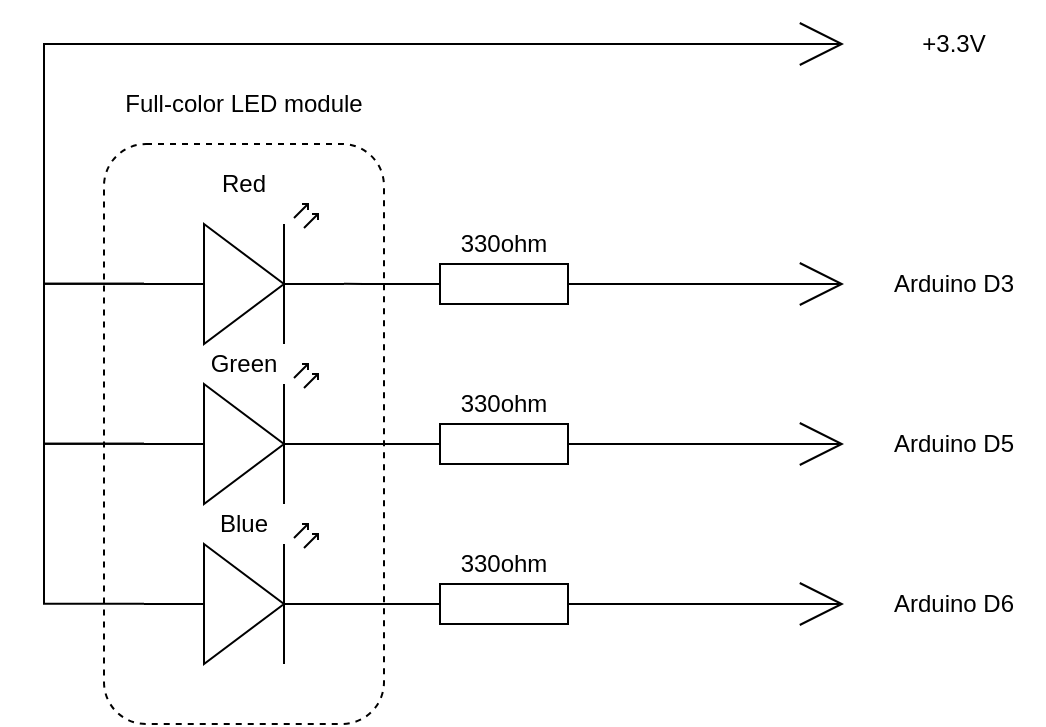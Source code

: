 <mxfile version="13.6.5">
    <diagram id="6hGFLwfOUW9BJ-s0fimq" name="Page-1">
        <mxGraphModel dx="672" dy="617" grid="1" gridSize="10" guides="1" tooltips="1" connect="1" arrows="1" fold="1" page="1" pageScale="1" pageWidth="827" pageHeight="1169" math="0" shadow="0">
            <root>
                <mxCell id="0"/>
                <mxCell id="1" parent="0"/>
                <mxCell id="22" value="" style="rounded=1;whiteSpace=wrap;html=1;dashed=1;" vertex="1" parent="1">
                    <mxGeometry x="150" y="250" width="140" height="290" as="geometry"/>
                </mxCell>
                <mxCell id="2" value="" style="endArrow=open;html=1;strokeWidth=1;endFill=0;endSize=20;exitX=1;exitY=0.5;exitDx=0;exitDy=0;exitPerimeter=0;" edge="1" parent="1" source="9">
                    <mxGeometry width="100" relative="1" as="geometry">
                        <mxPoint x="420" y="320" as="sourcePoint"/>
                        <mxPoint x="520" y="320" as="targetPoint"/>
                    </mxGeometry>
                </mxCell>
                <mxCell id="3" value="" style="endArrow=open;html=1;strokeWidth=1;endFill=0;endSize=20;exitX=1;exitY=0.5;exitDx=0;exitDy=0;exitPerimeter=0;" edge="1" parent="1" source="10">
                    <mxGeometry width="100" relative="1" as="geometry">
                        <mxPoint x="420" y="400" as="sourcePoint"/>
                        <mxPoint x="520" y="400" as="targetPoint"/>
                    </mxGeometry>
                </mxCell>
                <mxCell id="4" value="" style="endArrow=open;html=1;strokeWidth=1;endFill=0;endSize=20;exitX=1;exitY=0.5;exitDx=0;exitDy=0;exitPerimeter=0;" edge="1" parent="1" source="11">
                    <mxGeometry width="100" relative="1" as="geometry">
                        <mxPoint x="420" y="480" as="sourcePoint"/>
                        <mxPoint x="520" y="480" as="targetPoint"/>
                    </mxGeometry>
                </mxCell>
                <mxCell id="5" value="" style="verticalLabelPosition=bottom;shadow=0;dashed=0;align=center;html=1;verticalAlign=top;shape=mxgraph.electrical.opto_electronics.led_2;pointerEvents=1;" vertex="1" parent="1">
                    <mxGeometry x="170" y="280" width="100" height="70" as="geometry"/>
                </mxCell>
                <mxCell id="30" style="edgeStyle=orthogonalEdgeStyle;rounded=0;orthogonalLoop=1;jettySize=auto;html=1;exitX=0;exitY=0.57;exitDx=0;exitDy=0;exitPerimeter=0;entryX=0;entryY=0.57;entryDx=0;entryDy=0;endArrow=none;endFill=0;entryPerimeter=0;" edge="1" parent="1" source="6" target="5">
                    <mxGeometry relative="1" as="geometry">
                        <Array as="points">
                            <mxPoint x="120" y="400"/>
                            <mxPoint x="120" y="320"/>
                        </Array>
                    </mxGeometry>
                </mxCell>
                <mxCell id="6" value="" style="verticalLabelPosition=bottom;shadow=0;dashed=0;align=center;html=1;verticalAlign=top;shape=mxgraph.electrical.opto_electronics.led_2;pointerEvents=1;" vertex="1" parent="1">
                    <mxGeometry x="170" y="360" width="100" height="70" as="geometry"/>
                </mxCell>
                <mxCell id="31" style="edgeStyle=orthogonalEdgeStyle;rounded=0;orthogonalLoop=1;jettySize=auto;html=1;exitX=0;exitY=0.57;exitDx=0;exitDy=0;exitPerimeter=0;entryX=0;entryY=0.57;entryDx=0;entryDy=0;entryPerimeter=0;endArrow=none;endFill=0;" edge="1" parent="1" source="7" target="6">
                    <mxGeometry relative="1" as="geometry">
                        <Array as="points">
                            <mxPoint x="120" y="480"/>
                            <mxPoint x="120" y="400"/>
                        </Array>
                    </mxGeometry>
                </mxCell>
                <mxCell id="7" value="" style="verticalLabelPosition=bottom;shadow=0;dashed=0;align=center;html=1;verticalAlign=top;shape=mxgraph.electrical.opto_electronics.led_2;pointerEvents=1;" vertex="1" parent="1">
                    <mxGeometry x="170" y="440" width="100" height="70" as="geometry"/>
                </mxCell>
                <mxCell id="15" style="edgeStyle=orthogonalEdgeStyle;rounded=0;orthogonalLoop=1;jettySize=auto;html=1;entryX=1;entryY=0.57;entryDx=0;entryDy=0;entryPerimeter=0;endArrow=none;endFill=0;" edge="1" parent="1" source="9" target="5">
                    <mxGeometry relative="1" as="geometry"/>
                </mxCell>
                <mxCell id="9" value="" style="pointerEvents=1;verticalLabelPosition=bottom;shadow=0;dashed=0;align=center;html=1;verticalAlign=top;shape=mxgraph.electrical.resistors.resistor_1;" vertex="1" parent="1">
                    <mxGeometry x="300" y="310" width="100" height="20" as="geometry"/>
                </mxCell>
                <mxCell id="14" style="edgeStyle=orthogonalEdgeStyle;rounded=0;orthogonalLoop=1;jettySize=auto;html=1;exitX=0;exitY=0.5;exitDx=0;exitDy=0;exitPerimeter=0;entryX=1;entryY=0.57;entryDx=0;entryDy=0;entryPerimeter=0;endArrow=none;endFill=0;" edge="1" parent="1" source="10" target="6">
                    <mxGeometry relative="1" as="geometry"/>
                </mxCell>
                <mxCell id="10" value="" style="pointerEvents=1;verticalLabelPosition=bottom;shadow=0;dashed=0;align=center;html=1;verticalAlign=top;shape=mxgraph.electrical.resistors.resistor_1;" vertex="1" parent="1">
                    <mxGeometry x="300" y="390" width="100" height="20" as="geometry"/>
                </mxCell>
                <mxCell id="12" style="edgeStyle=orthogonalEdgeStyle;rounded=0;orthogonalLoop=1;jettySize=auto;html=1;exitX=0;exitY=0.5;exitDx=0;exitDy=0;exitPerimeter=0;entryX=1;entryY=0.57;entryDx=0;entryDy=0;entryPerimeter=0;endArrow=none;endFill=0;" edge="1" parent="1" source="11" target="7">
                    <mxGeometry relative="1" as="geometry"/>
                </mxCell>
                <mxCell id="11" value="" style="pointerEvents=1;verticalLabelPosition=bottom;shadow=0;dashed=0;align=center;html=1;verticalAlign=top;shape=mxgraph.electrical.resistors.resistor_1;" vertex="1" parent="1">
                    <mxGeometry x="300" y="470" width="100" height="20" as="geometry"/>
                </mxCell>
                <mxCell id="16" value="330ohm" style="text;html=1;strokeColor=none;fillColor=none;align=center;verticalAlign=middle;whiteSpace=wrap;rounded=0;" vertex="1" parent="1">
                    <mxGeometry x="330" y="290" width="40" height="20" as="geometry"/>
                </mxCell>
                <mxCell id="18" value="330ohm" style="text;html=1;strokeColor=none;fillColor=none;align=center;verticalAlign=middle;whiteSpace=wrap;rounded=0;" vertex="1" parent="1">
                    <mxGeometry x="330" y="370" width="40" height="20" as="geometry"/>
                </mxCell>
                <mxCell id="19" value="330ohm" style="text;html=1;strokeColor=none;fillColor=none;align=center;verticalAlign=middle;whiteSpace=wrap;rounded=0;" vertex="1" parent="1">
                    <mxGeometry x="330" y="450" width="40" height="20" as="geometry"/>
                </mxCell>
                <mxCell id="24" value="Full-color LED module" style="text;html=1;strokeColor=none;fillColor=none;align=center;verticalAlign=middle;whiteSpace=wrap;rounded=0;dashed=1;" vertex="1" parent="1">
                    <mxGeometry x="130" y="220" width="180" height="20" as="geometry"/>
                </mxCell>
                <mxCell id="25" value="Arduino D3" style="text;html=1;strokeColor=none;fillColor=none;align=center;verticalAlign=middle;whiteSpace=wrap;rounded=0;dashed=1;" vertex="1" parent="1">
                    <mxGeometry x="530" y="310" width="90" height="20" as="geometry"/>
                </mxCell>
                <mxCell id="26" value="Arduino D5" style="text;html=1;strokeColor=none;fillColor=none;align=center;verticalAlign=middle;whiteSpace=wrap;rounded=0;dashed=1;" vertex="1" parent="1">
                    <mxGeometry x="530" y="390" width="90" height="20" as="geometry"/>
                </mxCell>
                <mxCell id="27" value="Arduino D6" style="text;html=1;strokeColor=none;fillColor=none;align=center;verticalAlign=middle;whiteSpace=wrap;rounded=0;dashed=1;" vertex="1" parent="1">
                    <mxGeometry x="530" y="470" width="90" height="20" as="geometry"/>
                </mxCell>
                <mxCell id="28" value="" style="endArrow=open;html=1;strokeWidth=1;endFill=0;endSize=20;exitX=0;exitY=0.57;exitDx=0;exitDy=0;exitPerimeter=0;edgeStyle=orthogonalEdgeStyle;rounded=0;" edge="1" parent="1" source="5">
                    <mxGeometry width="100" relative="1" as="geometry">
                        <mxPoint x="400" y="200" as="sourcePoint"/>
                        <mxPoint x="520" y="200" as="targetPoint"/>
                        <Array as="points">
                            <mxPoint x="120" y="320"/>
                            <mxPoint x="120" y="200"/>
                        </Array>
                    </mxGeometry>
                </mxCell>
                <mxCell id="29" value="+3.3V" style="text;html=1;strokeColor=none;fillColor=none;align=center;verticalAlign=middle;whiteSpace=wrap;rounded=0;dashed=1;" vertex="1" parent="1">
                    <mxGeometry x="530" y="190" width="90" height="20" as="geometry"/>
                </mxCell>
                <mxCell id="32" value="Red" style="text;html=1;strokeColor=none;fillColor=none;align=center;verticalAlign=middle;whiteSpace=wrap;rounded=0;dashed=1;" vertex="1" parent="1">
                    <mxGeometry x="200" y="260" width="40" height="20" as="geometry"/>
                </mxCell>
                <mxCell id="33" value="Green" style="text;html=1;strokeColor=none;fillColor=none;align=center;verticalAlign=middle;whiteSpace=wrap;rounded=0;dashed=1;" vertex="1" parent="1">
                    <mxGeometry x="200" y="350" width="40" height="20" as="geometry"/>
                </mxCell>
                <mxCell id="34" value="Blue" style="text;html=1;strokeColor=none;fillColor=none;align=center;verticalAlign=middle;whiteSpace=wrap;rounded=0;dashed=1;" vertex="1" parent="1">
                    <mxGeometry x="200" y="430" width="40" height="20" as="geometry"/>
                </mxCell>
            </root>
        </mxGraphModel>
    </diagram>
</mxfile>